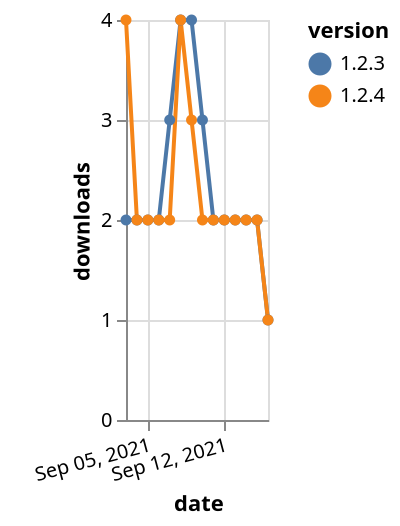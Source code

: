 {"$schema": "https://vega.github.io/schema/vega-lite/v5.json", "description": "A simple bar chart with embedded data.", "data": {"values": [{"date": "2021-09-03", "total": 917, "delta": 2, "version": "1.2.3"}, {"date": "2021-09-04", "total": 919, "delta": 2, "version": "1.2.3"}, {"date": "2021-09-05", "total": 921, "delta": 2, "version": "1.2.3"}, {"date": "2021-09-06", "total": 923, "delta": 2, "version": "1.2.3"}, {"date": "2021-09-07", "total": 926, "delta": 3, "version": "1.2.3"}, {"date": "2021-09-08", "total": 930, "delta": 4, "version": "1.2.3"}, {"date": "2021-09-09", "total": 934, "delta": 4, "version": "1.2.3"}, {"date": "2021-09-10", "total": 937, "delta": 3, "version": "1.2.3"}, {"date": "2021-09-11", "total": 939, "delta": 2, "version": "1.2.3"}, {"date": "2021-09-12", "total": 941, "delta": 2, "version": "1.2.3"}, {"date": "2021-09-13", "total": 943, "delta": 2, "version": "1.2.3"}, {"date": "2021-09-14", "total": 945, "delta": 2, "version": "1.2.3"}, {"date": "2021-09-15", "total": 947, "delta": 2, "version": "1.2.3"}, {"date": "2021-09-16", "total": 948, "delta": 1, "version": "1.2.3"}, {"date": "2021-09-03", "total": 53, "delta": 4, "version": "1.2.4"}, {"date": "2021-09-04", "total": 55, "delta": 2, "version": "1.2.4"}, {"date": "2021-09-05", "total": 57, "delta": 2, "version": "1.2.4"}, {"date": "2021-09-06", "total": 59, "delta": 2, "version": "1.2.4"}, {"date": "2021-09-07", "total": 61, "delta": 2, "version": "1.2.4"}, {"date": "2021-09-08", "total": 65, "delta": 4, "version": "1.2.4"}, {"date": "2021-09-09", "total": 68, "delta": 3, "version": "1.2.4"}, {"date": "2021-09-10", "total": 70, "delta": 2, "version": "1.2.4"}, {"date": "2021-09-11", "total": 72, "delta": 2, "version": "1.2.4"}, {"date": "2021-09-12", "total": 74, "delta": 2, "version": "1.2.4"}, {"date": "2021-09-13", "total": 76, "delta": 2, "version": "1.2.4"}, {"date": "2021-09-14", "total": 78, "delta": 2, "version": "1.2.4"}, {"date": "2021-09-15", "total": 80, "delta": 2, "version": "1.2.4"}, {"date": "2021-09-16", "total": 81, "delta": 1, "version": "1.2.4"}]}, "width": "container", "mark": {"type": "line", "point": {"filled": true}}, "encoding": {"x": {"field": "date", "type": "temporal", "timeUnit": "yearmonthdate", "title": "date", "axis": {"labelAngle": -15}}, "y": {"field": "delta", "type": "quantitative", "title": "downloads"}, "color": {"field": "version", "type": "nominal"}, "tooltip": {"field": "delta"}}}